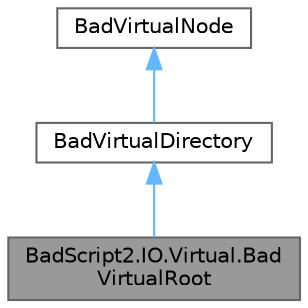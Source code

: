 digraph "BadScript2.IO.Virtual.BadVirtualRoot"
{
 // LATEX_PDF_SIZE
  bgcolor="transparent";
  edge [fontname=Helvetica,fontsize=10,labelfontname=Helvetica,labelfontsize=10];
  node [fontname=Helvetica,fontsize=10,shape=box,height=0.2,width=0.4];
  Node1 [id="Node000001",label="BadScript2.IO.Virtual.Bad\lVirtualRoot",height=0.2,width=0.4,color="gray40", fillcolor="grey60", style="filled", fontcolor="black",tooltip="Implements a Virtual File System Root Directory."];
  Node2 -> Node1 [id="edge1_Node000001_Node000002",dir="back",color="steelblue1",style="solid",tooltip=" "];
  Node2 [id="Node000002",label="BadVirtualDirectory",height=0.2,width=0.4,color="gray40", fillcolor="white", style="filled",URL="$class_bad_script2_1_1_i_o_1_1_virtual_1_1_bad_virtual_directory.html",tooltip="Represents a Virtual File System Directory Entry."];
  Node3 -> Node2 [id="edge2_Node000002_Node000003",dir="back",color="steelblue1",style="solid",tooltip=" "];
  Node3 [id="Node000003",label="BadVirtualNode",height=0.2,width=0.4,color="gray40", fillcolor="white", style="filled",URL="$class_bad_script2_1_1_i_o_1_1_virtual_1_1_bad_virtual_node.html",tooltip="Base class for all Virtual Filesystem Nodes."];
}
